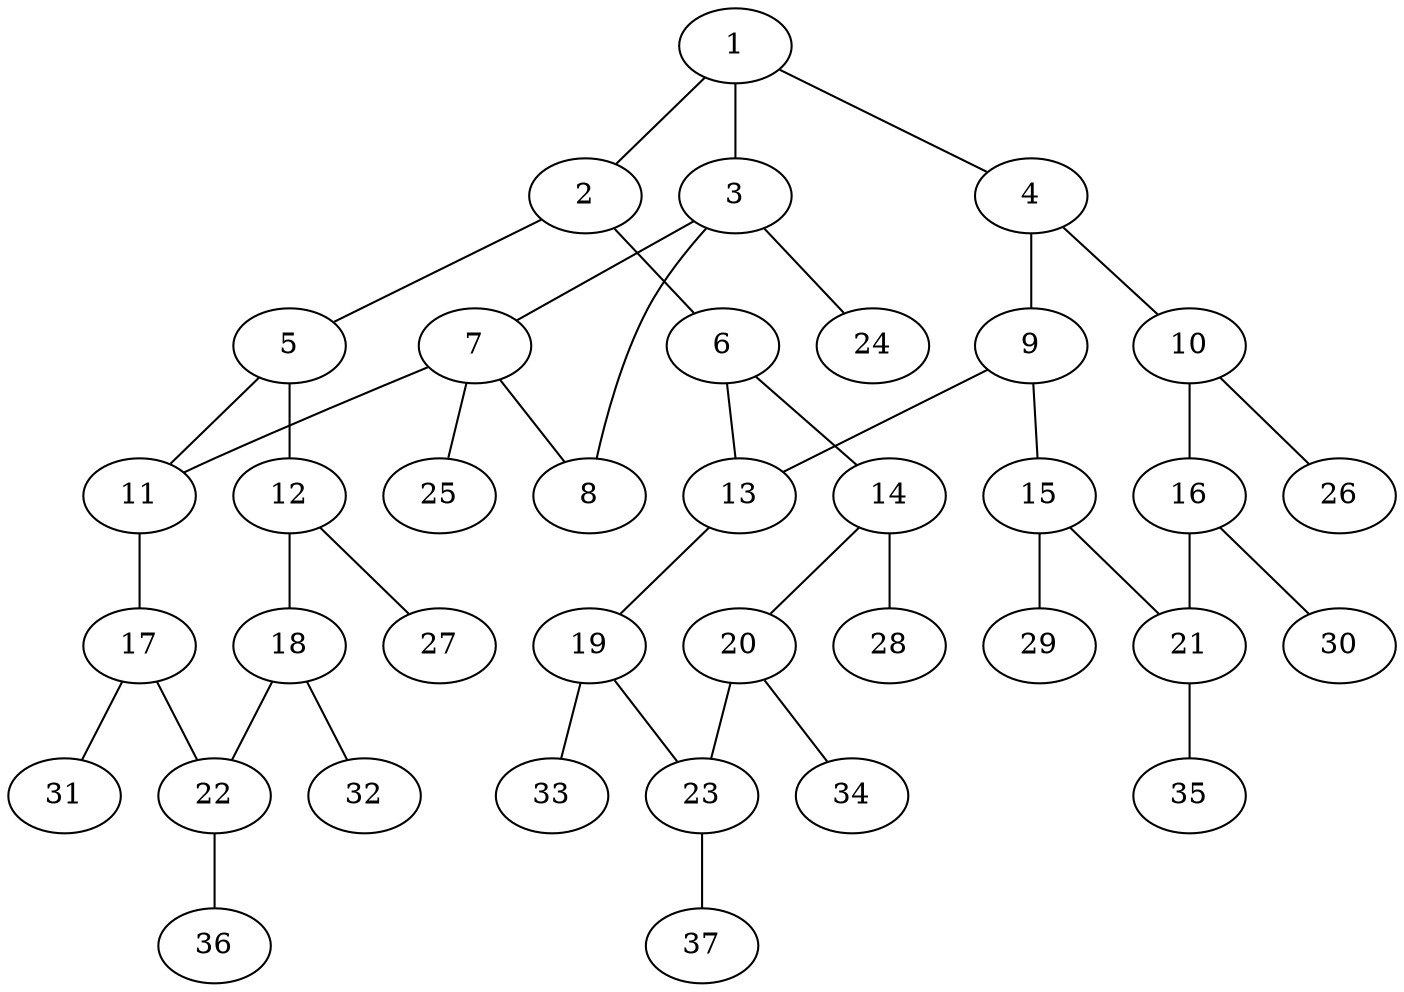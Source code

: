 graph molecule_824 {
	1	 [chem=C];
	2	 [chem=C];
	1 -- 2	 [valence=2];
	3	 [chem=C];
	1 -- 3	 [valence=1];
	4	 [chem=C];
	1 -- 4	 [valence=1];
	5	 [chem=C];
	2 -- 5	 [valence=1];
	6	 [chem=C];
	2 -- 6	 [valence=1];
	7	 [chem=C];
	3 -- 7	 [valence=1];
	8	 [chem=O];
	3 -- 8	 [valence=1];
	24	 [chem=H];
	3 -- 24	 [valence=1];
	9	 [chem=C];
	4 -- 9	 [valence=2];
	10	 [chem=C];
	4 -- 10	 [valence=1];
	11	 [chem=C];
	5 -- 11	 [valence=2];
	12	 [chem=C];
	5 -- 12	 [valence=1];
	13	 [chem=C];
	6 -- 13	 [valence=2];
	14	 [chem=C];
	6 -- 14	 [valence=1];
	7 -- 8	 [valence=1];
	7 -- 11	 [valence=1];
	25	 [chem=H];
	7 -- 25	 [valence=1];
	9 -- 13	 [valence=1];
	15	 [chem=C];
	9 -- 15	 [valence=1];
	16	 [chem=C];
	10 -- 16	 [valence=2];
	26	 [chem=H];
	10 -- 26	 [valence=1];
	17	 [chem=C];
	11 -- 17	 [valence=1];
	18	 [chem=C];
	12 -- 18	 [valence=2];
	27	 [chem=H];
	12 -- 27	 [valence=1];
	19	 [chem=C];
	13 -- 19	 [valence=1];
	20	 [chem=C];
	14 -- 20	 [valence=2];
	28	 [chem=H];
	14 -- 28	 [valence=1];
	21	 [chem=C];
	15 -- 21	 [valence=2];
	29	 [chem=H];
	15 -- 29	 [valence=1];
	16 -- 21	 [valence=1];
	30	 [chem=H];
	16 -- 30	 [valence=1];
	22	 [chem=C];
	17 -- 22	 [valence=2];
	31	 [chem=H];
	17 -- 31	 [valence=1];
	18 -- 22	 [valence=1];
	32	 [chem=H];
	18 -- 32	 [valence=1];
	23	 [chem=C];
	19 -- 23	 [valence=2];
	33	 [chem=H];
	19 -- 33	 [valence=1];
	20 -- 23	 [valence=1];
	34	 [chem=H];
	20 -- 34	 [valence=1];
	35	 [chem=H];
	21 -- 35	 [valence=1];
	36	 [chem=H];
	22 -- 36	 [valence=1];
	37	 [chem=H];
	23 -- 37	 [valence=1];
}
